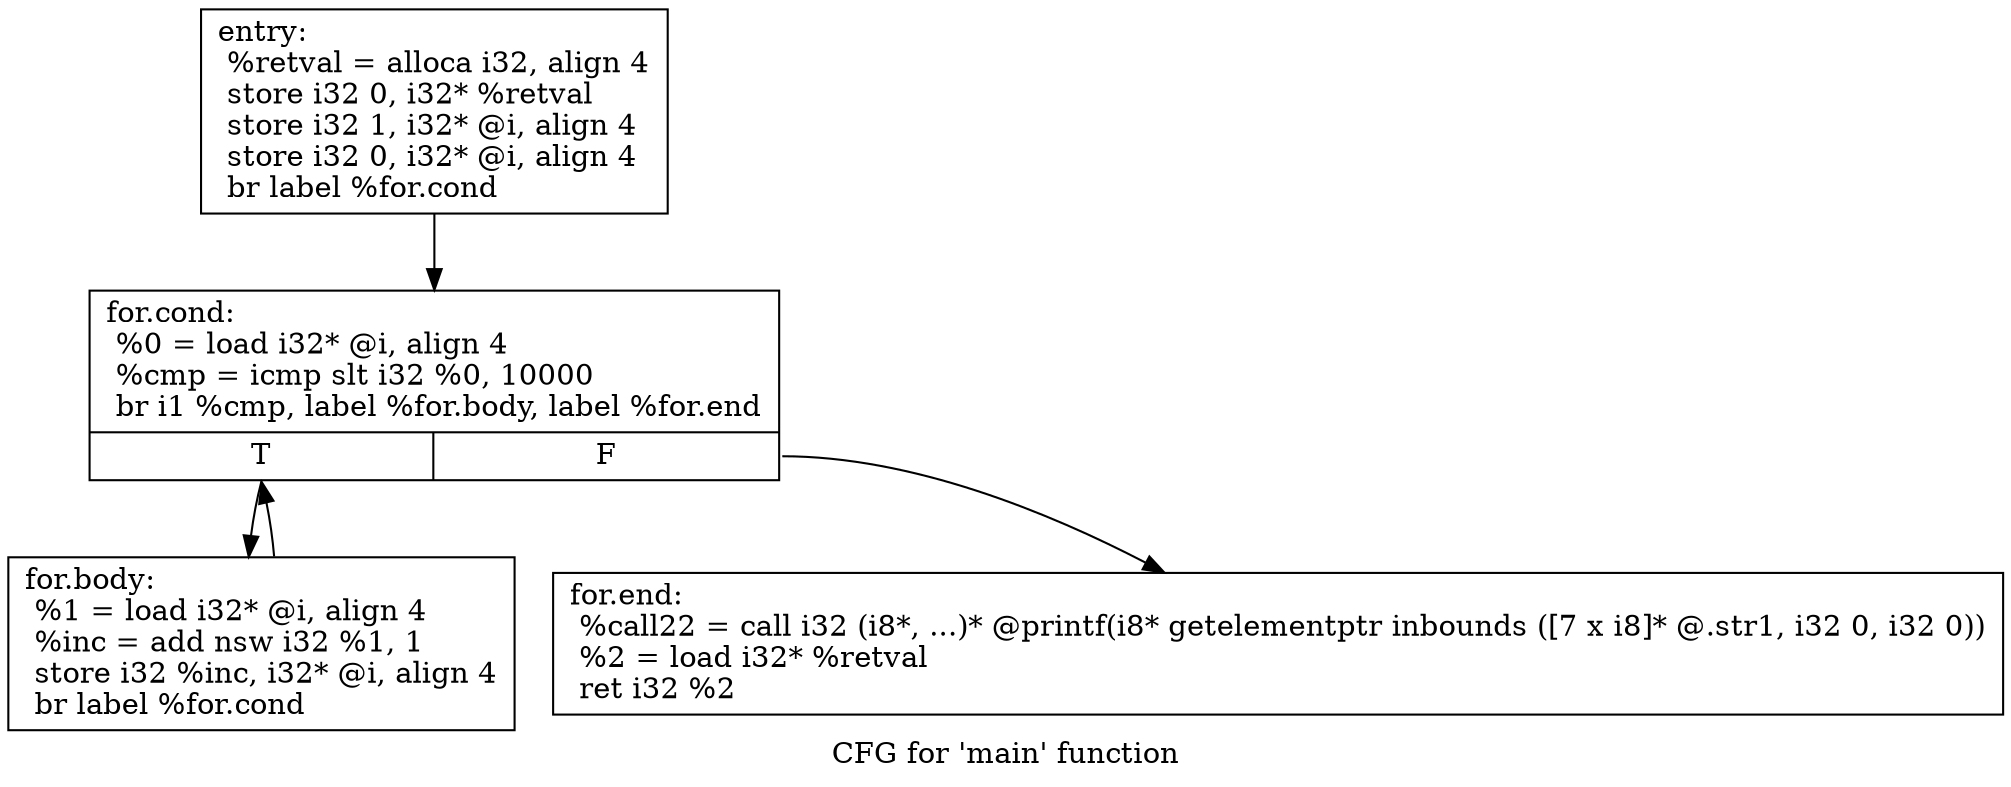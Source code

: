 digraph "CFG for 'main' function" {
	label="CFG for 'main' function";

	Node0x293a1a0 [shape=record,label="{entry:\l  %retval = alloca i32, align 4\l  store i32 0, i32* %retval\l  store i32 1, i32* @i, align 4\l  store i32 0, i32* @i, align 4\l  br label %for.cond\l}"];
	Node0x293a1a0 -> Node0x293a200;
	Node0x293a200 [shape=record,label="{for.cond:                                         \l  %0 = load i32* @i, align 4\l  %cmp = icmp slt i32 %0, 10000\l  br i1 %cmp, label %for.body, label %for.end\l|{<s0>T|<s1>F}}"];
	Node0x293a200:s0 -> Node0x293a260;
	Node0x293a200:s1 -> Node0x293a2c0;
	Node0x293a260 [shape=record,label="{for.body:                                         \l  %1 = load i32* @i, align 4\l  %inc = add nsw i32 %1, 1\l  store i32 %inc, i32* @i, align 4\l  br label %for.cond\l}"];
	Node0x293a260 -> Node0x293a200;
	Node0x293a2c0 [shape=record,label="{for.end:                                          \l  %call22 = call i32 (i8*, ...)* @printf(i8* getelementptr inbounds ([7 x i8]* @.str1, i32 0, i32 0))\l  %2 = load i32* %retval\l  ret i32 %2\l}"];
}
